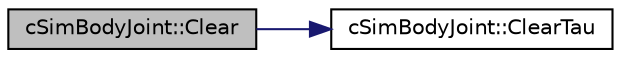 digraph "cSimBodyJoint::Clear"
{
 // LATEX_PDF_SIZE
  edge [fontname="Helvetica",fontsize="10",labelfontname="Helvetica",labelfontsize="10"];
  node [fontname="Helvetica",fontsize="10",shape=record];
  rankdir="LR";
  Node1 [label="cSimBodyJoint::Clear",height=0.2,width=0.4,color="black", fillcolor="grey75", style="filled", fontcolor="black",tooltip=" "];
  Node1 -> Node2 [color="midnightblue",fontsize="10",style="solid",fontname="Helvetica"];
  Node2 [label="cSimBodyJoint::ClearTau",height=0.2,width=0.4,color="black", fillcolor="white", style="filled",URL="$classc_sim_body_joint.html#a3dc1e350d82c06ec9bc8858b658e2bc9",tooltip=" "];
}
